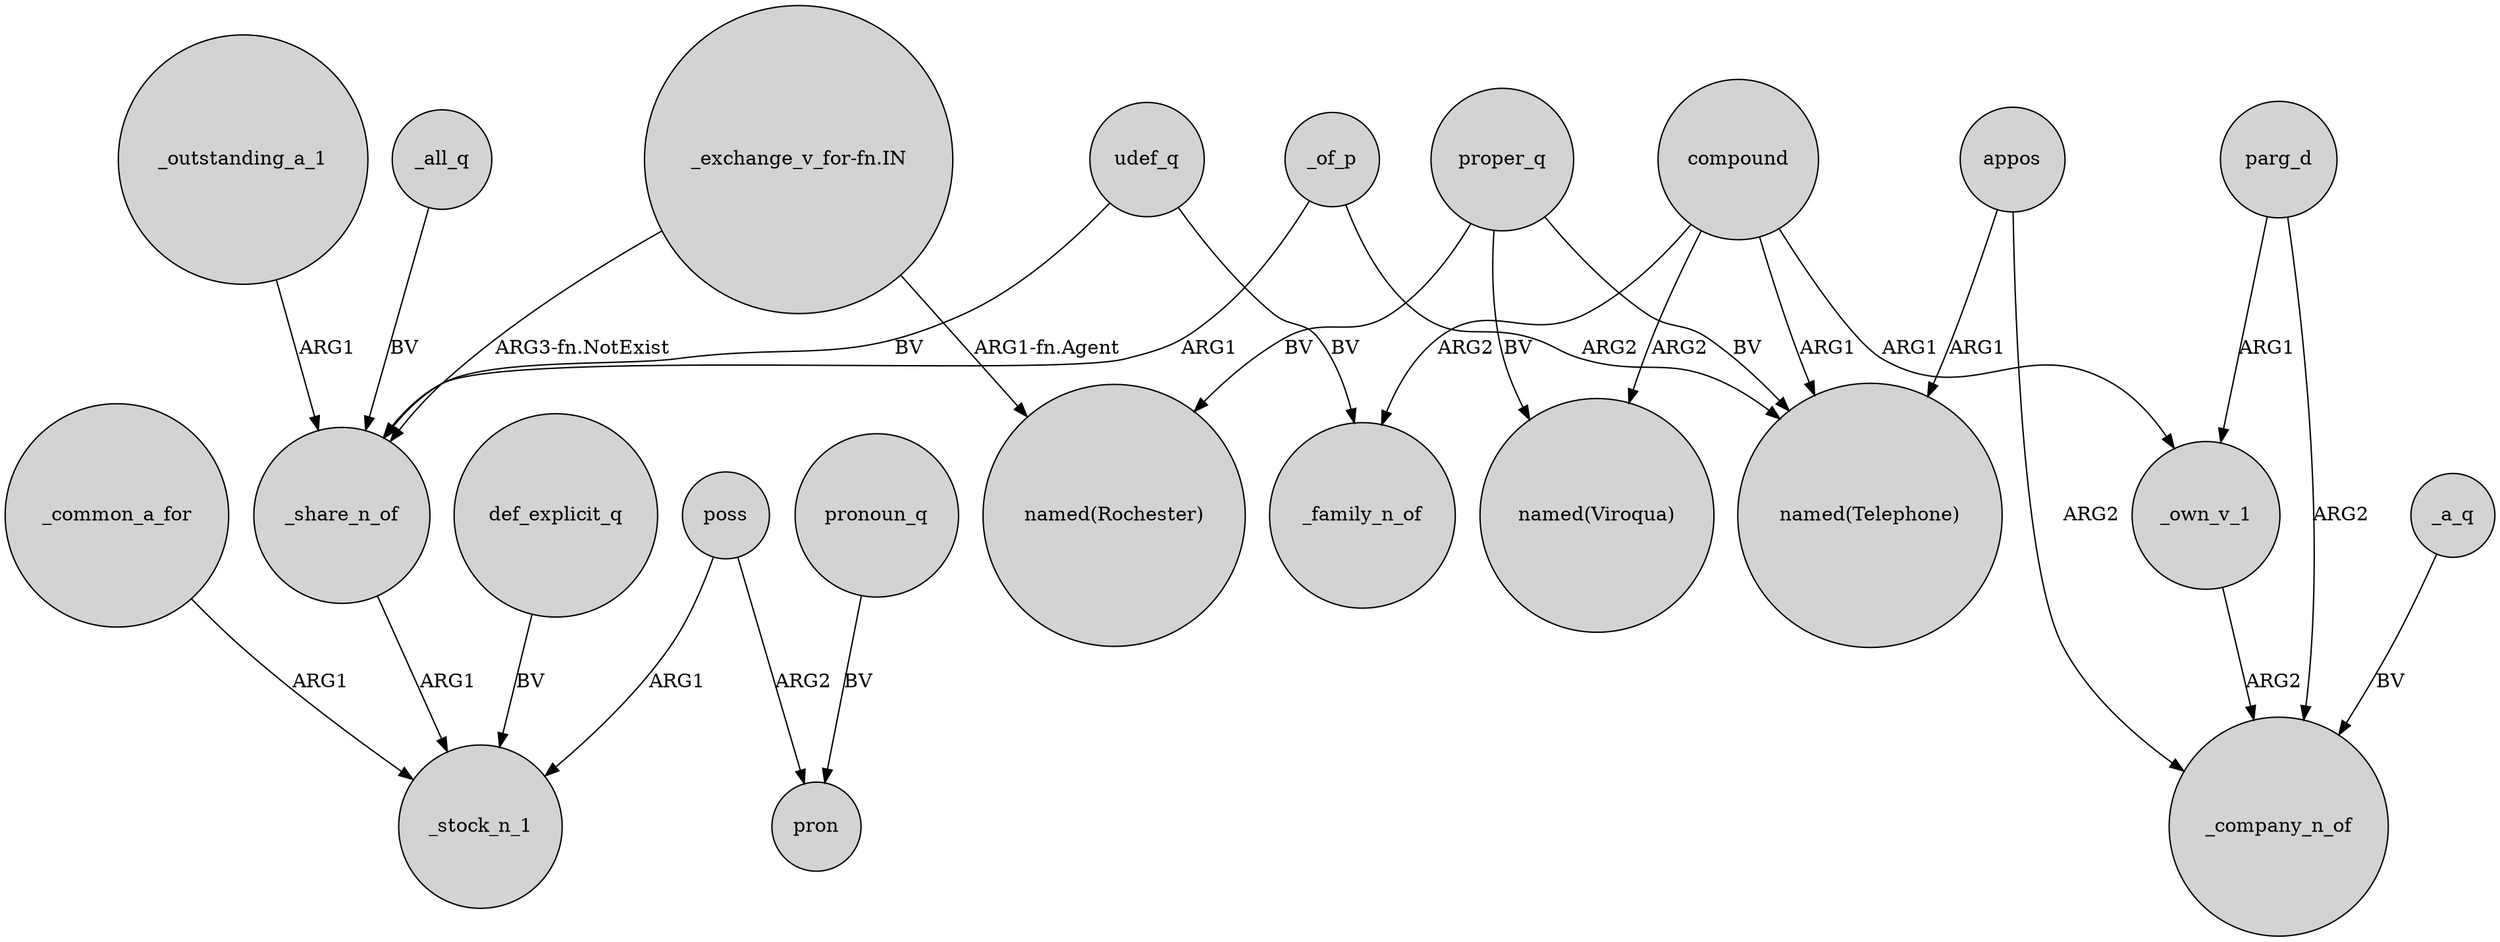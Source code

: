 digraph {
	node [shape=circle style=filled]
	_of_p -> _share_n_of [label=ARG1]
	proper_q -> "named(Rochester)" [label=BV]
	poss -> pron [label=ARG2]
	parg_d -> _own_v_1 [label=ARG1]
	_all_q -> _share_n_of [label=BV]
	poss -> _stock_n_1 [label=ARG1]
	appos -> "named(Telephone)" [label=ARG1]
	"_exchange_v_for-fn.IN" -> "named(Rochester)" [label="ARG1-fn.Agent"]
	compound -> "named(Telephone)" [label=ARG1]
	compound -> _family_n_of [label=ARG2]
	compound -> _own_v_1 [label=ARG1]
	def_explicit_q -> _stock_n_1 [label=BV]
	proper_q -> "named(Viroqua)" [label=BV]
	_outstanding_a_1 -> _share_n_of [label=ARG1]
	pronoun_q -> pron [label=BV]
	proper_q -> "named(Telephone)" [label=BV]
	appos -> _company_n_of [label=ARG2]
	_of_p -> "named(Telephone)" [label=ARG2]
	parg_d -> _company_n_of [label=ARG2]
	udef_q -> _share_n_of [label=BV]
	_a_q -> _company_n_of [label=BV]
	"_exchange_v_for-fn.IN" -> _share_n_of [label="ARG3-fn.NotExist"]
	_common_a_for -> _stock_n_1 [label=ARG1]
	udef_q -> _family_n_of [label=BV]
	_share_n_of -> _stock_n_1 [label=ARG1]
	compound -> "named(Viroqua)" [label=ARG2]
	_own_v_1 -> _company_n_of [label=ARG2]
}
